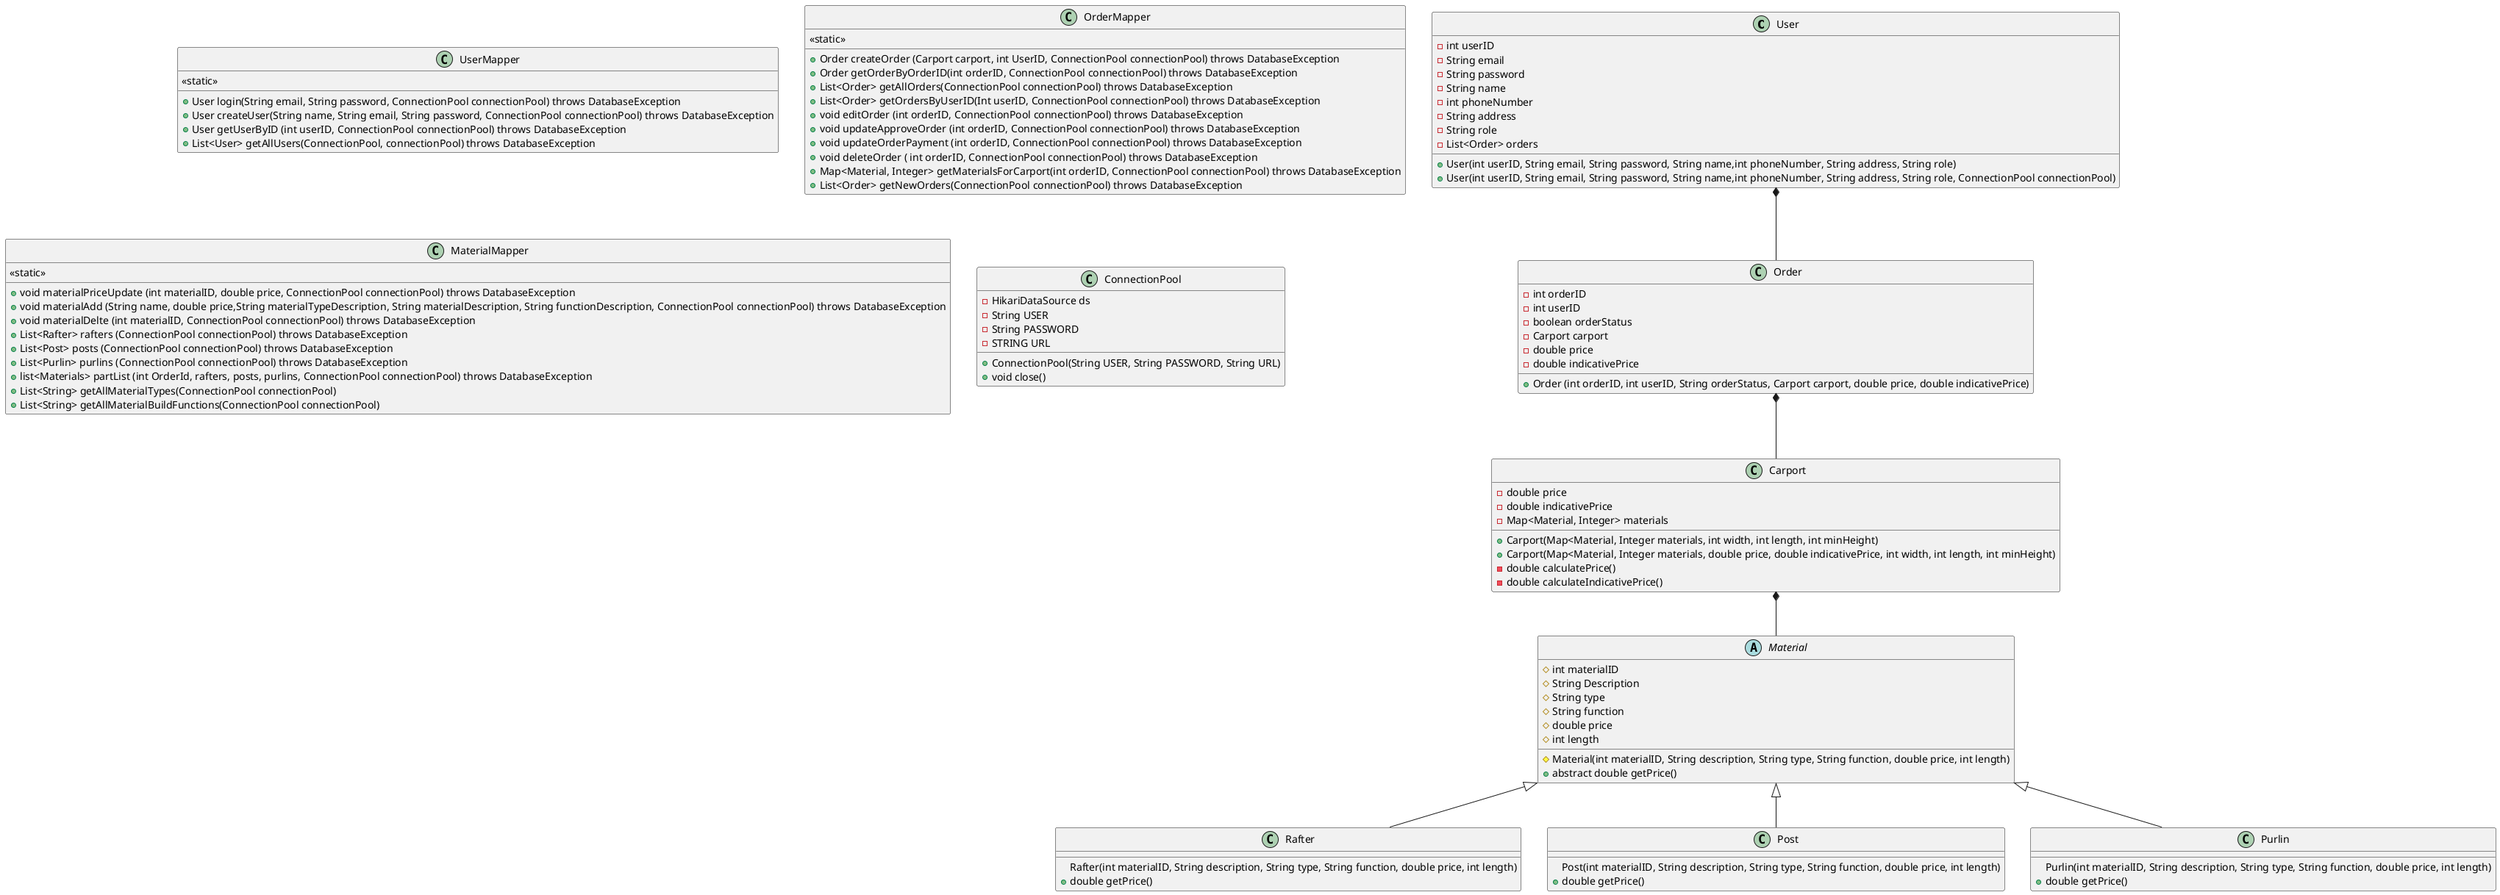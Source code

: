 @startuml

Class User {
- int userID
- String email
- String password
- String name
- int phoneNumber
- String address
- String role
- List<Order> orders

+ User(int userID, String email, String password, String name,int phoneNumber, String address, String role)
+ User(int userID, String email, String password, String name,int phoneNumber, String address, String role, ConnectionPool connectionPool)
}

Class Order{
- int orderID
- int userID
- boolean orderStatus
- Carport carport
- double price
- double indicativePrice

+ Order (int orderID, int userID, String orderStatus, Carport carport, double price, double indicativePrice)
}

Class Carport{
- double price
- double indicativePrice
- Map<Material, Integer> materials

+ Carport(Map<Material, Integer materials, int width, int length, int minHeight)
+ Carport(Map<Material, Integer materials, double price, double indicativePrice, int width, int length, int minHeight)
- double calculatePrice()
- double calculateIndicativePrice()
}

Abstract Class Material{
# int materialID
# String Description
# String type
# String function
# double price
# int length

# Material(int materialID, String description, String type, String function, double price, int length)
+ abstract double getPrice()
}

Class Rafter{
Rafter(int materialID, String description, String type, String function, double price, int length)
+ double getPrice()
}

Class Post{
Post(int materialID, String description, String type, String function, double price, int length)
+ double getPrice()
}

Class Purlin{
Purlin(int materialID, String description, String type, String function, double price, int length)
+ double getPrice()
}


class UserMapper{
<<static>>
+ User login(String email, String password, ConnectionPool connectionPool) throws DatabaseException
+ User createUser(String name, String email, String password, ConnectionPool connectionPool) throws DatabaseException
+ User getUserByID (int userID, ConnectionPool connectionPool) throws DatabaseException
+ List<User> getAllUsers(ConnectionPool, connectionPool) throws DatabaseException
}

class OrderMapper{
<<static>>
+ Order createOrder (Carport carport, int UserID, ConnectionPool connectionPool) throws DatabaseException
+ Order getOrderByOrderID(int orderID, ConnectionPool connectionPool) throws DatabaseException
+ List<Order> getAllOrders(ConnectionPool connectionPool) throws DatabaseException
+ List<Order> getOrdersByUserID(Int userID, ConnectionPool connectionPool) throws DatabaseException
+ void editOrder (int orderID, ConnectionPool connectionPool) throws DatabaseException
+ void updateApproveOrder (int orderID, ConnectionPool connectionPool) throws DatabaseException
+ void updateOrderPayment (int orderID, ConnectionPool connectionPool) throws DatabaseException
+ void deleteOrder ( int orderID, ConnectionPool connectionPool) throws DatabaseException
+ Map<Material, Integer> getMaterialsForCarport(int orderID, ConnectionPool connectionPool) throws DatabaseException
+ List<Order> getNewOrders(ConnectionPool connectionPool) throws DatabaseException
}

class MaterialMapper{
<<static>>
+ void materialPriceUpdate (int materialID, double price, ConnectionPool connectionPool) throws DatabaseException
+ void materialAdd (String name, double price,String materialTypeDescription, String materialDescription, String functionDescription, ConnectionPool connectionPool) throws DatabaseException
+ void materialDelte (int materialID, ConnectionPool connectionPool) throws DatabaseException
+ List<Rafter> rafters (ConnectionPool connectionPool) throws DatabaseException
+ List<Post> posts (ConnectionPool connectionPool) throws DatabaseException
+ List<Purlin> purlins (ConnectionPool connectionPool) throws DatabaseException
+ list<Materials> partList (int OrderId, rafters, posts, purlins, ConnectionPool connectionPool) throws DatabaseException
+ List<String> getAllMaterialTypes(ConnectionPool connectionPool)
+ List<String> getAllMaterialBuildFunctions(ConnectionPool connectionPool)
}

class ConnectionPool{
- HikariDataSource ds
- String USER
- String PASSWORD
- STRING URL
+ ConnectionPool(String USER, String PASSWORD, String URL)
+ void close()
}

User *-- Order
Order *-- Carport
Carport *-- Material
Material <|-- Rafter
Material <|-- Post
Material <|-- Purlin












@enduml